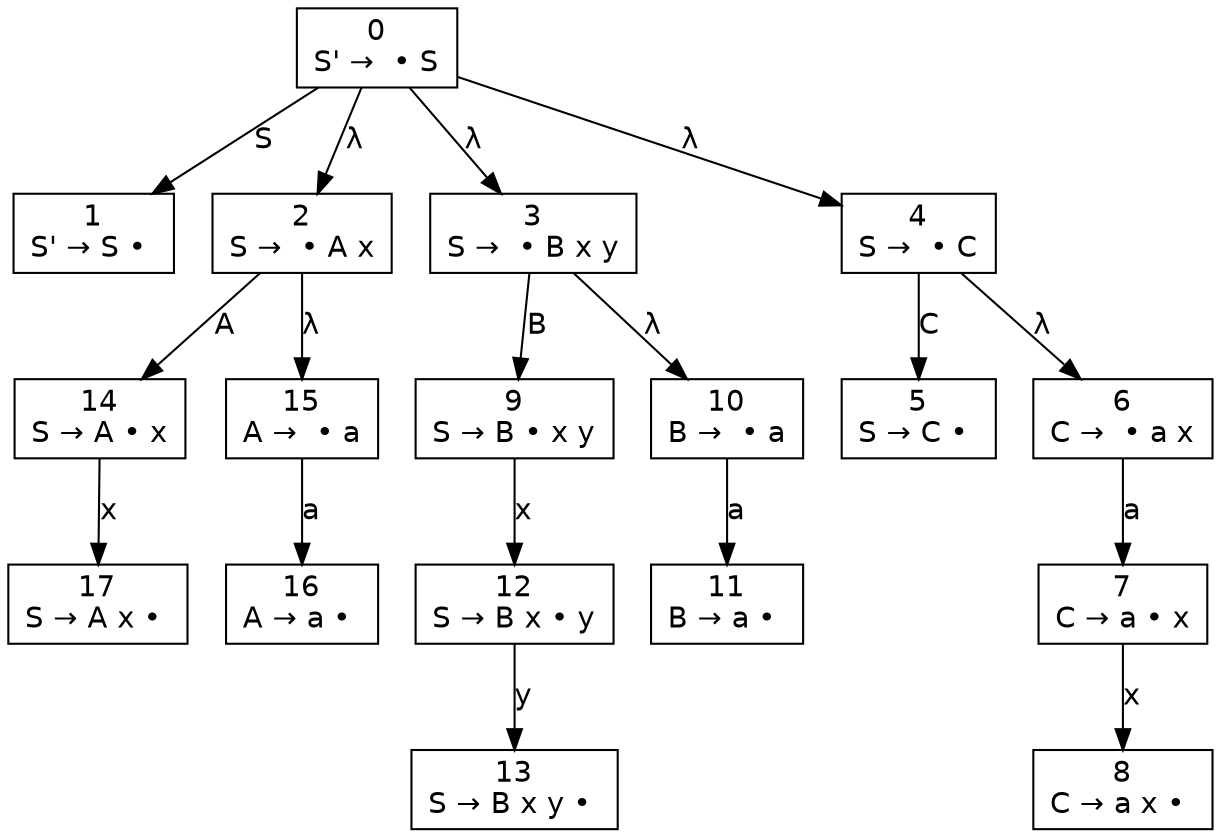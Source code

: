 digraph d{
node [fontname=Helvetica,shape=box];
edge [fontname=Helvetica];
n0 [label=<0<br />S' →  • S>];
n1 [label=<1<br />S' → S • >];
n2 [label=<2<br />S →  • A x>];
n3 [label=<3<br />S →  • B x y>];
n4 [label=<4<br />S →  • C>];
n5 [label=<5<br />S → C • >];
n6 [label=<6<br />C →  • a x>];
n7 [label=<7<br />C → a • x>];
n8 [label=<8<br />C → a x • >];
n9 [label=<9<br />S → B • x y>];
n10 [label=<10<br />B →  • a>];
n11 [label=<11<br />B → a • >];
n12 [label=<12<br />S → B x • y>];
n13 [label=<13<br />S → B x y • >];
n14 [label=<14<br />S → A • x>];
n15 [label=<15<br />A →  • a>];
n16 [label=<16<br />A → a • >];
n17 [label=<17<br />S → A x • >];
n0 -> n1 [label="S"];
n0 -> n2 [label=<&lambda;>];
n0 -> n3 [label=<&lambda;>];
n0 -> n4 [label=<&lambda;>];
n2 -> n14 [label="A"];
n2 -> n15 [label=<&lambda;>];
n3 -> n9 [label="B"];
n3 -> n10 [label=<&lambda;>];
n4 -> n5 [label="C"];
n4 -> n6 [label=<&lambda;>];
n6 -> n7 [label="a"];
n7 -> n8 [label="x"];
n9 -> n12 [label="x"];
n10 -> n11 [label="a"];
n12 -> n13 [label="y"];
n14 -> n17 [label="x"];
n15 -> n16 [label="a"];
}